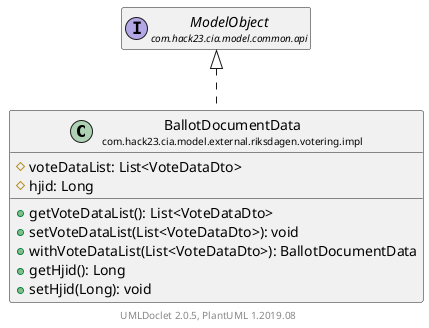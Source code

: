 @startuml
    set namespaceSeparator none
    hide empty fields
    hide empty methods

    class "<size:14>BallotDocumentData\n<size:10>com.hack23.cia.model.external.riksdagen.votering.impl" as com.hack23.cia.model.external.riksdagen.votering.impl.BallotDocumentData [[BallotDocumentData.html]] {
        #voteDataList: List<VoteDataDto>
        #hjid: Long
        +getVoteDataList(): List<VoteDataDto>
        +setVoteDataList(List<VoteDataDto>): void
        +withVoteDataList(List<VoteDataDto>): BallotDocumentData
        +getHjid(): Long
        +setHjid(Long): void
    }

    interface "<size:14>ModelObject\n<size:10>com.hack23.cia.model.common.api" as com.hack23.cia.model.common.api.ModelObject

    com.hack23.cia.model.common.api.ModelObject <|.. com.hack23.cia.model.external.riksdagen.votering.impl.BallotDocumentData

    center footer UMLDoclet 2.0.5, PlantUML 1.2019.08
@enduml
